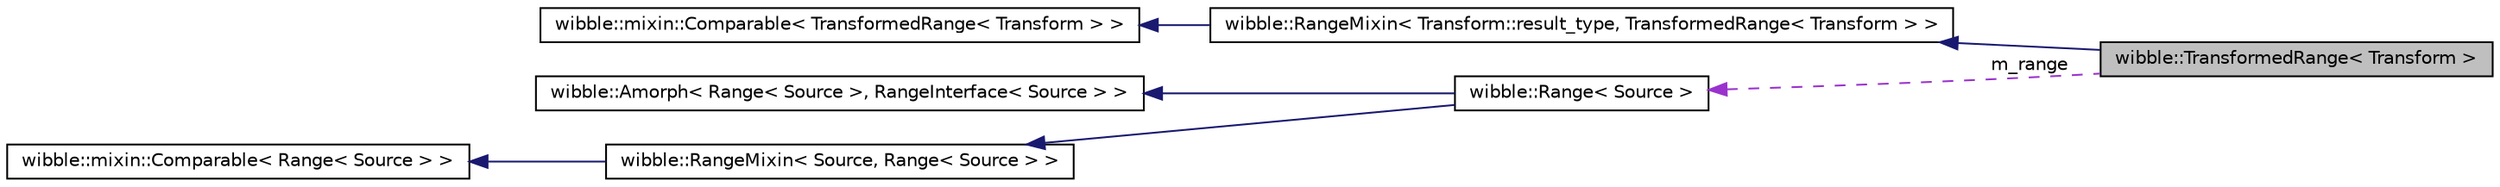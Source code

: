 digraph G
{
  edge [fontname="Helvetica",fontsize="10",labelfontname="Helvetica",labelfontsize="10"];
  node [fontname="Helvetica",fontsize="10",shape=record];
  rankdir="LR";
  Node1 [label="wibble::TransformedRange\< Transform \>",height=0.2,width=0.4,color="black", fillcolor="grey75", style="filled" fontcolor="black"];
  Node2 -> Node1 [dir="back",color="midnightblue",fontsize="10",style="solid",fontname="Helvetica"];
  Node2 [label="wibble::RangeMixin\< Transform::result_type, TransformedRange\< Transform \> \>",height=0.2,width=0.4,color="black", fillcolor="white", style="filled",URL="$structwibble_1_1RangeMixin.html"];
  Node3 -> Node2 [dir="back",color="midnightblue",fontsize="10",style="solid",fontname="Helvetica"];
  Node3 [label="wibble::mixin::Comparable\< TransformedRange\< Transform \> \>",height=0.2,width=0.4,color="black", fillcolor="white", style="filled",URL="$structwibble_1_1mixin_1_1Comparable.html"];
  Node4 -> Node1 [dir="back",color="darkorchid3",fontsize="10",style="dashed",label=" m_range" ,fontname="Helvetica"];
  Node4 [label="wibble::Range\< Source \>",height=0.2,width=0.4,color="black", fillcolor="white", style="filled",URL="$structwibble_1_1Range.html"];
  Node5 -> Node4 [dir="back",color="midnightblue",fontsize="10",style="solid",fontname="Helvetica"];
  Node5 [label="wibble::Amorph\< Range\< Source \>, RangeInterface\< Source \> \>",height=0.2,width=0.4,color="black", fillcolor="white", style="filled",URL="$structwibble_1_1Amorph.html"];
  Node6 -> Node4 [dir="back",color="midnightblue",fontsize="10",style="solid",fontname="Helvetica"];
  Node6 [label="wibble::RangeMixin\< Source, Range\< Source \> \>",height=0.2,width=0.4,color="black", fillcolor="white", style="filled",URL="$structwibble_1_1RangeMixin.html"];
  Node7 -> Node6 [dir="back",color="midnightblue",fontsize="10",style="solid",fontname="Helvetica"];
  Node7 [label="wibble::mixin::Comparable\< Range\< Source \> \>",height=0.2,width=0.4,color="black", fillcolor="white", style="filled",URL="$structwibble_1_1mixin_1_1Comparable.html"];
}

